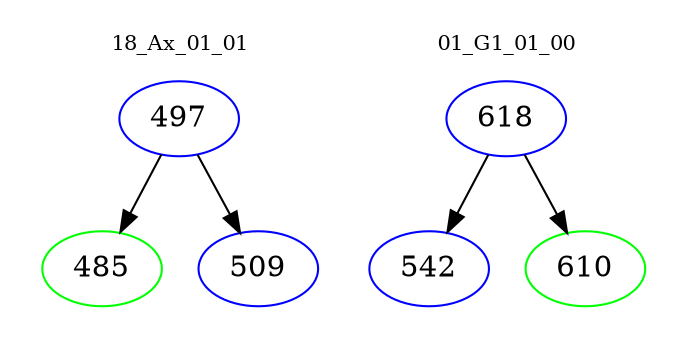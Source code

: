 digraph{
subgraph cluster_0 {
color = white
label = "18_Ax_01_01";
fontsize=10;
T0_497 [label="497", color="blue"]
T0_497 -> T0_485 [color="black"]
T0_485 [label="485", color="green"]
T0_497 -> T0_509 [color="black"]
T0_509 [label="509", color="blue"]
}
subgraph cluster_1 {
color = white
label = "01_G1_01_00";
fontsize=10;
T1_618 [label="618", color="blue"]
T1_618 -> T1_542 [color="black"]
T1_542 [label="542", color="blue"]
T1_618 -> T1_610 [color="black"]
T1_610 [label="610", color="green"]
}
}
